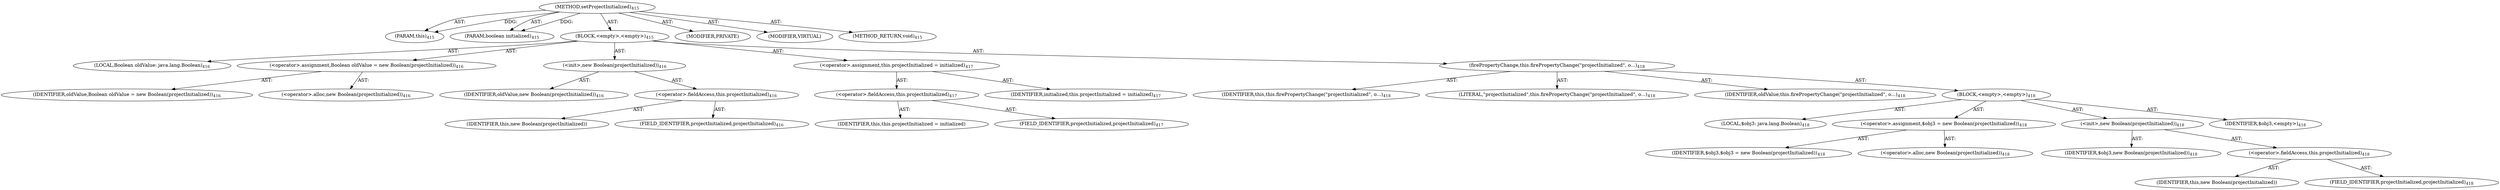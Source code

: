 digraph "setProjectInitialized" {  
"111669149725" [label = <(METHOD,setProjectInitialized)<SUB>415</SUB>> ]
"115964117010" [label = <(PARAM,this)<SUB>415</SUB>> ]
"115964117045" [label = <(PARAM,boolean initialized)<SUB>415</SUB>> ]
"25769803820" [label = <(BLOCK,&lt;empty&gt;,&lt;empty&gt;)<SUB>415</SUB>> ]
"94489280525" [label = <(LOCAL,Boolean oldValue: java.lang.Boolean)<SUB>416</SUB>> ]
"30064771217" [label = <(&lt;operator&gt;.assignment,Boolean oldValue = new Boolean(projectInitialized))<SUB>416</SUB>> ]
"68719476877" [label = <(IDENTIFIER,oldValue,Boolean oldValue = new Boolean(projectInitialized))<SUB>416</SUB>> ]
"30064771218" [label = <(&lt;operator&gt;.alloc,new Boolean(projectInitialized))<SUB>416</SUB>> ]
"30064771219" [label = <(&lt;init&gt;,new Boolean(projectInitialized))<SUB>416</SUB>> ]
"68719476878" [label = <(IDENTIFIER,oldValue,new Boolean(projectInitialized))<SUB>416</SUB>> ]
"30064771220" [label = <(&lt;operator&gt;.fieldAccess,this.projectInitialized)<SUB>416</SUB>> ]
"68719476879" [label = <(IDENTIFIER,this,new Boolean(projectInitialized))> ]
"55834574883" [label = <(FIELD_IDENTIFIER,projectInitialized,projectInitialized)<SUB>416</SUB>> ]
"30064771221" [label = <(&lt;operator&gt;.assignment,this.projectInitialized = initialized)<SUB>417</SUB>> ]
"30064771222" [label = <(&lt;operator&gt;.fieldAccess,this.projectInitialized)<SUB>417</SUB>> ]
"68719476880" [label = <(IDENTIFIER,this,this.projectInitialized = initialized)> ]
"55834574884" [label = <(FIELD_IDENTIFIER,projectInitialized,projectInitialized)<SUB>417</SUB>> ]
"68719476881" [label = <(IDENTIFIER,initialized,this.projectInitialized = initialized)<SUB>417</SUB>> ]
"30064771223" [label = <(firePropertyChange,this.firePropertyChange(&quot;projectInitialized&quot;, o...)<SUB>418</SUB>> ]
"68719476762" [label = <(IDENTIFIER,this,this.firePropertyChange(&quot;projectInitialized&quot;, o...)<SUB>418</SUB>> ]
"90194313232" [label = <(LITERAL,&quot;projectInitialized&quot;,this.firePropertyChange(&quot;projectInitialized&quot;, o...)<SUB>418</SUB>> ]
"68719476882" [label = <(IDENTIFIER,oldValue,this.firePropertyChange(&quot;projectInitialized&quot;, o...)<SUB>418</SUB>> ]
"25769803821" [label = <(BLOCK,&lt;empty&gt;,&lt;empty&gt;)<SUB>418</SUB>> ]
"94489280526" [label = <(LOCAL,$obj3: java.lang.Boolean)<SUB>418</SUB>> ]
"30064771224" [label = <(&lt;operator&gt;.assignment,$obj3 = new Boolean(projectInitialized))<SUB>418</SUB>> ]
"68719476883" [label = <(IDENTIFIER,$obj3,$obj3 = new Boolean(projectInitialized))<SUB>418</SUB>> ]
"30064771225" [label = <(&lt;operator&gt;.alloc,new Boolean(projectInitialized))<SUB>418</SUB>> ]
"30064771226" [label = <(&lt;init&gt;,new Boolean(projectInitialized))<SUB>418</SUB>> ]
"68719476884" [label = <(IDENTIFIER,$obj3,new Boolean(projectInitialized))<SUB>418</SUB>> ]
"30064771227" [label = <(&lt;operator&gt;.fieldAccess,this.projectInitialized)<SUB>418</SUB>> ]
"68719476885" [label = <(IDENTIFIER,this,new Boolean(projectInitialized))> ]
"55834574885" [label = <(FIELD_IDENTIFIER,projectInitialized,projectInitialized)<SUB>418</SUB>> ]
"68719476886" [label = <(IDENTIFIER,$obj3,&lt;empty&gt;)<SUB>418</SUB>> ]
"133143986246" [label = <(MODIFIER,PRIVATE)> ]
"133143986247" [label = <(MODIFIER,VIRTUAL)> ]
"128849018909" [label = <(METHOD_RETURN,void)<SUB>415</SUB>> ]
  "111669149725" -> "115964117010"  [ label = "AST: "] 
  "111669149725" -> "115964117045"  [ label = "AST: "] 
  "111669149725" -> "25769803820"  [ label = "AST: "] 
  "111669149725" -> "133143986246"  [ label = "AST: "] 
  "111669149725" -> "133143986247"  [ label = "AST: "] 
  "111669149725" -> "128849018909"  [ label = "AST: "] 
  "25769803820" -> "94489280525"  [ label = "AST: "] 
  "25769803820" -> "30064771217"  [ label = "AST: "] 
  "25769803820" -> "30064771219"  [ label = "AST: "] 
  "25769803820" -> "30064771221"  [ label = "AST: "] 
  "25769803820" -> "30064771223"  [ label = "AST: "] 
  "30064771217" -> "68719476877"  [ label = "AST: "] 
  "30064771217" -> "30064771218"  [ label = "AST: "] 
  "30064771219" -> "68719476878"  [ label = "AST: "] 
  "30064771219" -> "30064771220"  [ label = "AST: "] 
  "30064771220" -> "68719476879"  [ label = "AST: "] 
  "30064771220" -> "55834574883"  [ label = "AST: "] 
  "30064771221" -> "30064771222"  [ label = "AST: "] 
  "30064771221" -> "68719476881"  [ label = "AST: "] 
  "30064771222" -> "68719476880"  [ label = "AST: "] 
  "30064771222" -> "55834574884"  [ label = "AST: "] 
  "30064771223" -> "68719476762"  [ label = "AST: "] 
  "30064771223" -> "90194313232"  [ label = "AST: "] 
  "30064771223" -> "68719476882"  [ label = "AST: "] 
  "30064771223" -> "25769803821"  [ label = "AST: "] 
  "25769803821" -> "94489280526"  [ label = "AST: "] 
  "25769803821" -> "30064771224"  [ label = "AST: "] 
  "25769803821" -> "30064771226"  [ label = "AST: "] 
  "25769803821" -> "68719476886"  [ label = "AST: "] 
  "30064771224" -> "68719476883"  [ label = "AST: "] 
  "30064771224" -> "30064771225"  [ label = "AST: "] 
  "30064771226" -> "68719476884"  [ label = "AST: "] 
  "30064771226" -> "30064771227"  [ label = "AST: "] 
  "30064771227" -> "68719476885"  [ label = "AST: "] 
  "30064771227" -> "55834574885"  [ label = "AST: "] 
  "111669149725" -> "115964117010"  [ label = "DDG: "] 
  "111669149725" -> "115964117045"  [ label = "DDG: "] 
}
